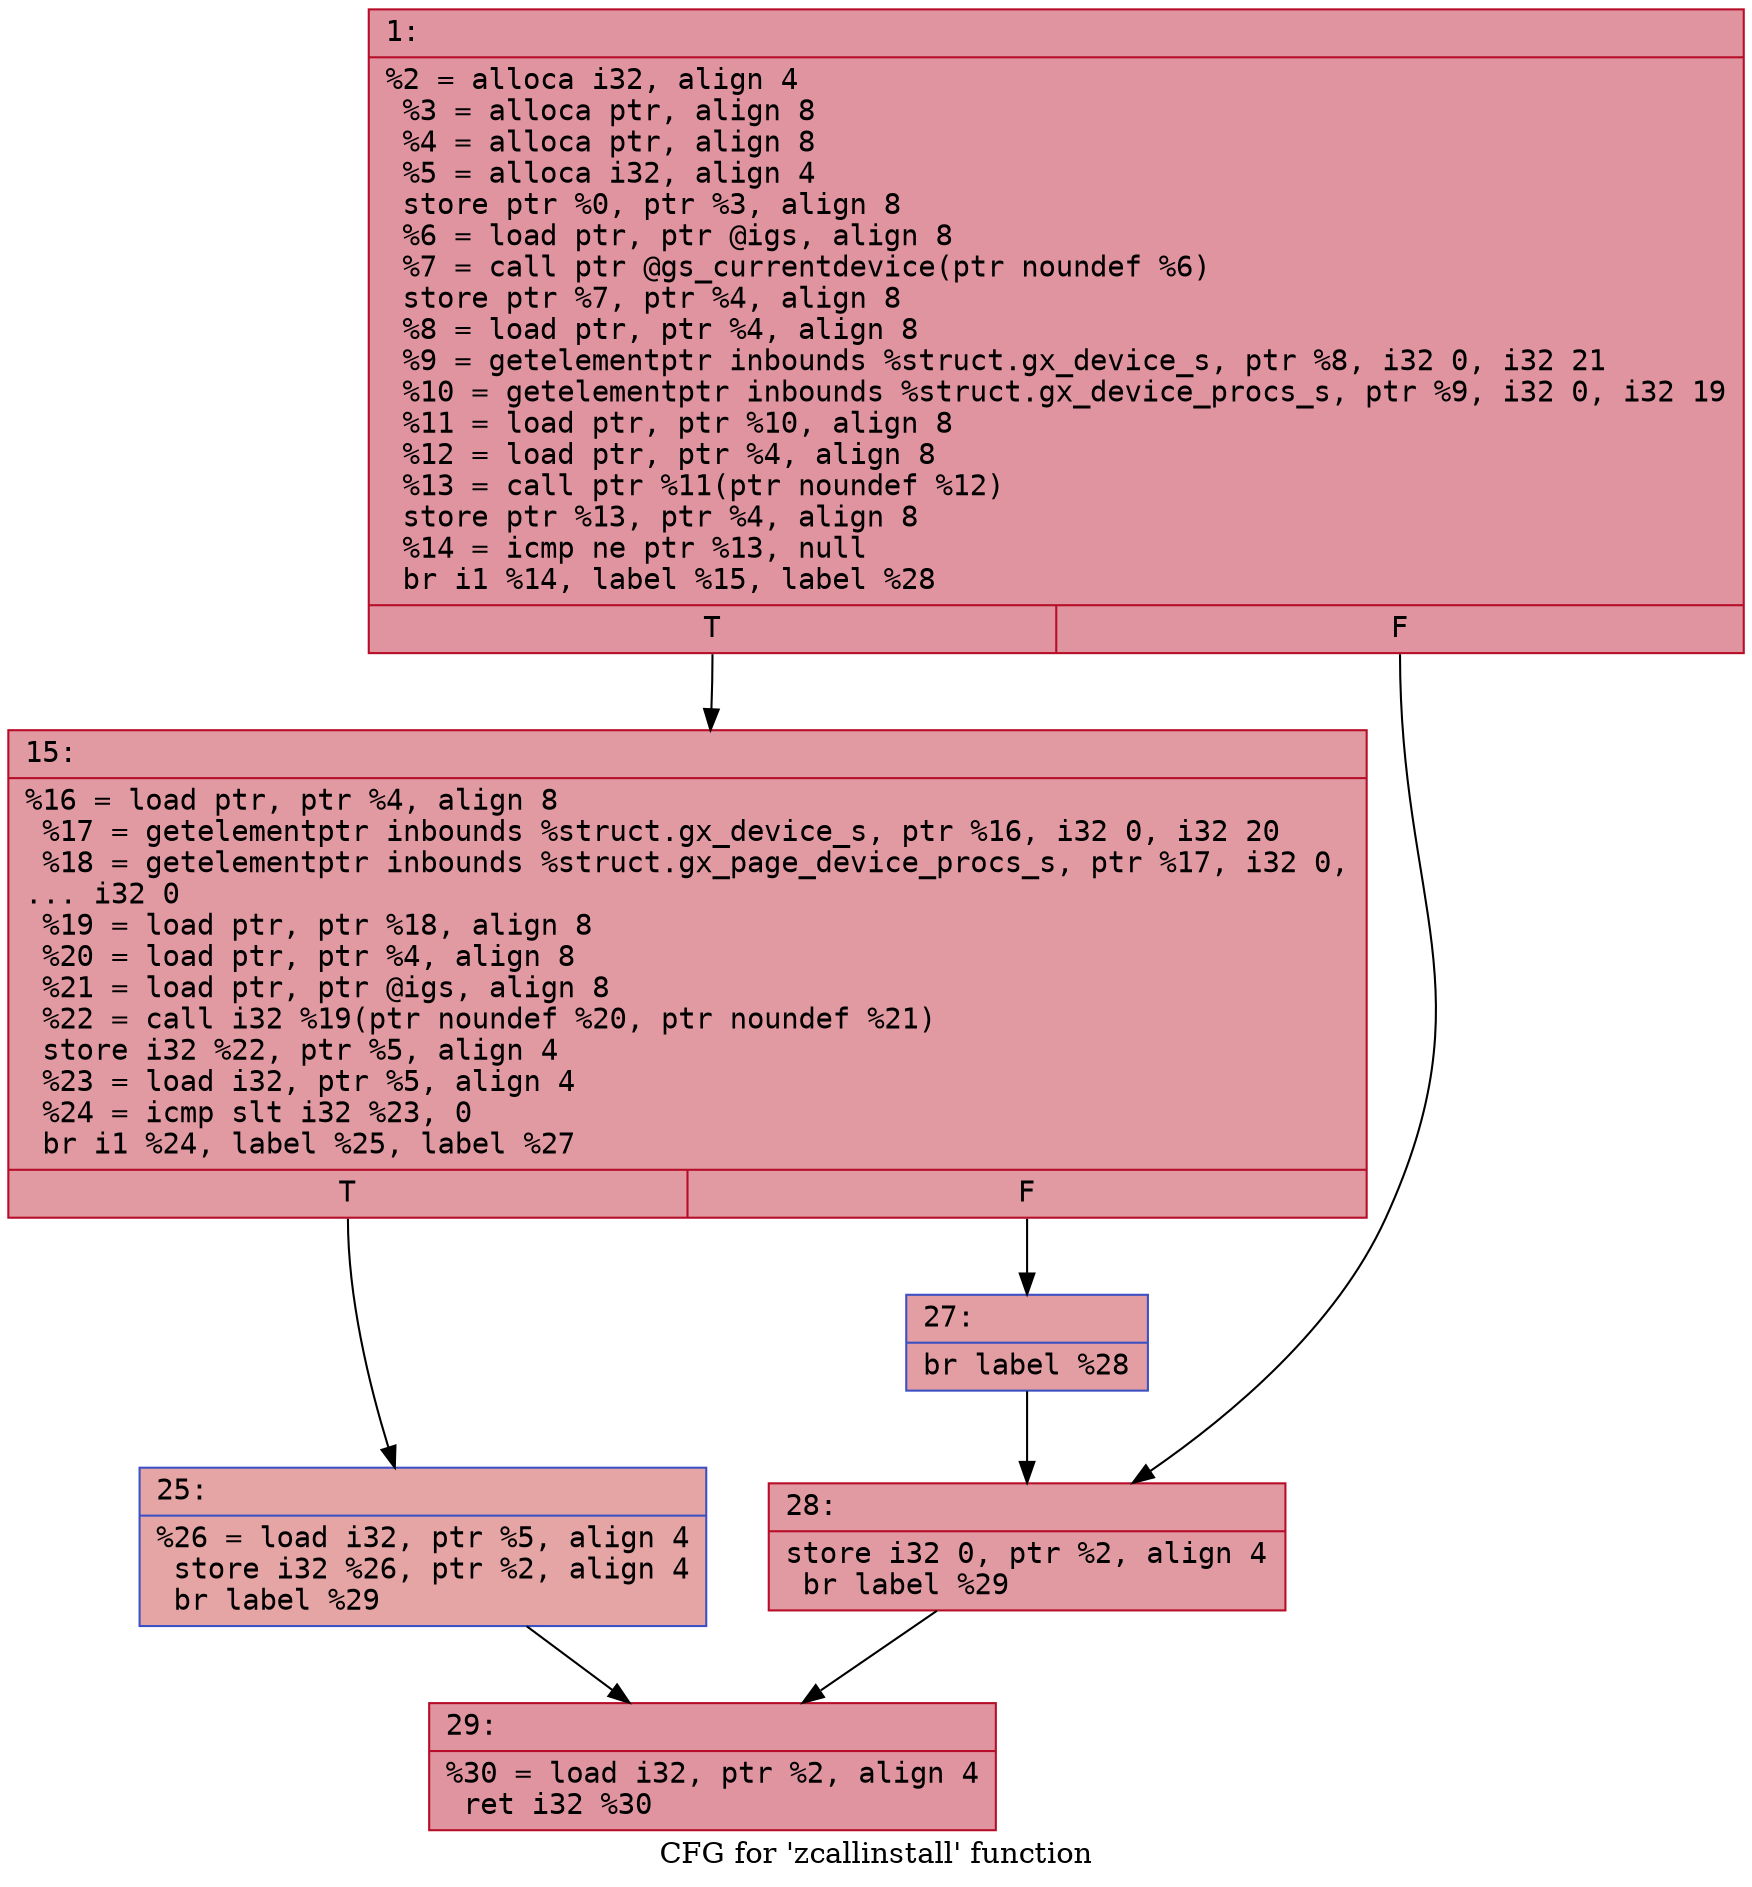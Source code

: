 digraph "CFG for 'zcallinstall' function" {
	label="CFG for 'zcallinstall' function";

	Node0x60000010fb10 [shape=record,color="#b70d28ff", style=filled, fillcolor="#b70d2870" fontname="Courier",label="{1:\l|  %2 = alloca i32, align 4\l  %3 = alloca ptr, align 8\l  %4 = alloca ptr, align 8\l  %5 = alloca i32, align 4\l  store ptr %0, ptr %3, align 8\l  %6 = load ptr, ptr @igs, align 8\l  %7 = call ptr @gs_currentdevice(ptr noundef %6)\l  store ptr %7, ptr %4, align 8\l  %8 = load ptr, ptr %4, align 8\l  %9 = getelementptr inbounds %struct.gx_device_s, ptr %8, i32 0, i32 21\l  %10 = getelementptr inbounds %struct.gx_device_procs_s, ptr %9, i32 0, i32 19\l  %11 = load ptr, ptr %10, align 8\l  %12 = load ptr, ptr %4, align 8\l  %13 = call ptr %11(ptr noundef %12)\l  store ptr %13, ptr %4, align 8\l  %14 = icmp ne ptr %13, null\l  br i1 %14, label %15, label %28\l|{<s0>T|<s1>F}}"];
	Node0x60000010fb10:s0 -> Node0x60000010fb60[tooltip="1 -> 15\nProbability 62.50%" ];
	Node0x60000010fb10:s1 -> Node0x60000010fc50[tooltip="1 -> 28\nProbability 37.50%" ];
	Node0x60000010fb60 [shape=record,color="#b70d28ff", style=filled, fillcolor="#bb1b2c70" fontname="Courier",label="{15:\l|  %16 = load ptr, ptr %4, align 8\l  %17 = getelementptr inbounds %struct.gx_device_s, ptr %16, i32 0, i32 20\l  %18 = getelementptr inbounds %struct.gx_page_device_procs_s, ptr %17, i32 0,\l... i32 0\l  %19 = load ptr, ptr %18, align 8\l  %20 = load ptr, ptr %4, align 8\l  %21 = load ptr, ptr @igs, align 8\l  %22 = call i32 %19(ptr noundef %20, ptr noundef %21)\l  store i32 %22, ptr %5, align 4\l  %23 = load i32, ptr %5, align 4\l  %24 = icmp slt i32 %23, 0\l  br i1 %24, label %25, label %27\l|{<s0>T|<s1>F}}"];
	Node0x60000010fb60:s0 -> Node0x60000010fbb0[tooltip="15 -> 25\nProbability 37.50%" ];
	Node0x60000010fb60:s1 -> Node0x60000010fc00[tooltip="15 -> 27\nProbability 62.50%" ];
	Node0x60000010fbb0 [shape=record,color="#3d50c3ff", style=filled, fillcolor="#c5333470" fontname="Courier",label="{25:\l|  %26 = load i32, ptr %5, align 4\l  store i32 %26, ptr %2, align 4\l  br label %29\l}"];
	Node0x60000010fbb0 -> Node0x60000010fca0[tooltip="25 -> 29\nProbability 100.00%" ];
	Node0x60000010fc00 [shape=record,color="#3d50c3ff", style=filled, fillcolor="#be242e70" fontname="Courier",label="{27:\l|  br label %28\l}"];
	Node0x60000010fc00 -> Node0x60000010fc50[tooltip="27 -> 28\nProbability 100.00%" ];
	Node0x60000010fc50 [shape=record,color="#b70d28ff", style=filled, fillcolor="#bb1b2c70" fontname="Courier",label="{28:\l|  store i32 0, ptr %2, align 4\l  br label %29\l}"];
	Node0x60000010fc50 -> Node0x60000010fca0[tooltip="28 -> 29\nProbability 100.00%" ];
	Node0x60000010fca0 [shape=record,color="#b70d28ff", style=filled, fillcolor="#b70d2870" fontname="Courier",label="{29:\l|  %30 = load i32, ptr %2, align 4\l  ret i32 %30\l}"];
}
